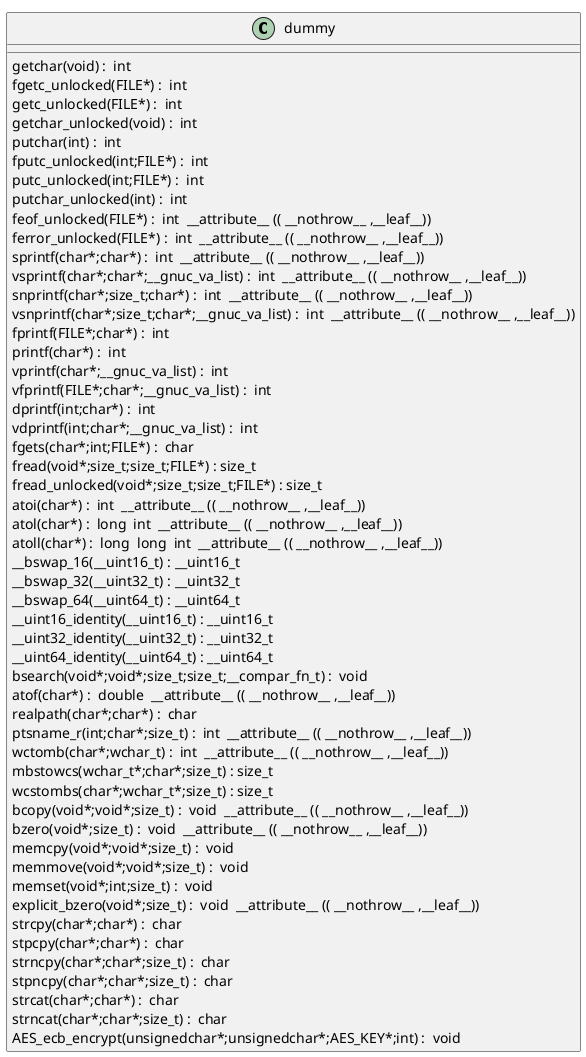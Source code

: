 @startuml
!pragma layout smetana
class dummy {
getchar(void) :  int  [[[./../../.././qc/crypto/aes/aes_ecb.c.html#998]]]
fgetc_unlocked(FILE*) :  int  [[[./../../.././qc/crypto/aes/aes_ecb.c.html#1007]]]
getc_unlocked(FILE*) :  int  [[[./../../.././qc/crypto/aes/aes_ecb.c.html#1017]]]
getchar_unlocked(void) :  int  [[[./../../.././qc/crypto/aes/aes_ecb.c.html#1024]]]
putchar(int) :  int  [[[./../../.././qc/crypto/aes/aes_ecb.c.html#1033]]]
fputc_unlocked(int;FILE*) :  int  [[[./../../.././qc/crypto/aes/aes_ecb.c.html#1042]]]
putc_unlocked(int;FILE*) :  int  [[[./../../.././qc/crypto/aes/aes_ecb.c.html#1052]]]
putchar_unlocked(int) :  int  [[[./../../.././qc/crypto/aes/aes_ecb.c.html#1059]]]
feof_unlocked(FILE*) :  int  __attribute__ (( __nothrow__ ,__leaf__)) [[[./../../.././qc/crypto/aes/aes_ecb.c.html#1065]]]
ferror_unlocked(FILE*) :  int  __attribute__ (( __nothrow__ ,__leaf__)) [[[./../../.././qc/crypto/aes/aes_ecb.c.html#1072]]]
sprintf(char*;char*) :  int  __attribute__ (( __nothrow__ ,__leaf__)) [[[./../../.././qc/crypto/aes/aes_ecb.c.html#1091]]]
vsprintf(char*;char*;__gnuc_va_list) :  int  __attribute__ (( __nothrow__ ,__leaf__)) [[[./../../.././qc/crypto/aes/aes_ecb.c.html#1104]]]
snprintf(char*;size_t;char*) :  int  __attribute__ (( __nothrow__ ,__leaf__)) [[[./../../.././qc/crypto/aes/aes_ecb.c.html#1123]]]
vsnprintf(char*;size_t;char*;__gnuc_va_list) :  int  __attribute__ (( __nothrow__ ,__leaf__)) [[[./../../.././qc/crypto/aes/aes_ecb.c.html#1137]]]
fprintf(FILE*;char*) :  int  [[[./../../.././qc/crypto/aes/aes_ecb.c.html#1158]]]
printf(char*) :  int  [[[./../../.././qc/crypto/aes/aes_ecb.c.html#1165]]]
vprintf(char*;__gnuc_va_list) :  int  [[[./../../.././qc/crypto/aes/aes_ecb.c.html#1177]]]
vfprintf(FILE*;char*;__gnuc_va_list) :  int  [[[./../../.././qc/crypto/aes/aes_ecb.c.html#1187]]]
dprintf(int;char*) :  int  [[[./../../.././qc/crypto/aes/aes_ecb.c.html#1202]]]
vdprintf(int;char*;__gnuc_va_list) :  int  [[[./../../.././qc/crypto/aes/aes_ecb.c.html#1213]]]
fgets(char*;int;FILE*) :  char  [[[./../../.././qc/crypto/aes/aes_ecb.c.html#1232]]]
fread(void*;size_t;size_t;FILE*) : size_t [[[./../../.././qc/crypto/aes/aes_ecb.c.html#1258]]]
fread_unlocked(void*;size_t;size_t;FILE*) : size_t [[[./../../.././qc/crypto/aes/aes_ecb.c.html#1285]]]
atoi(char*) :  int  __attribute__ (( __nothrow__ ,__leaf__)) [[[./../../.././qc/crypto/aes/aes_ecb.c.html#1443]]]
atol(char*) :  long  int  __attribute__ (( __nothrow__ ,__leaf__)) [[[./../../.././qc/crypto/aes/aes_ecb.c.html#1448]]]
atoll(char*) :  long  long  int  __attribute__ (( __nothrow__ ,__leaf__)) [[[./../../.././qc/crypto/aes/aes_ecb.c.html#1455]]]
__bswap_16(__uint16_t) : __uint16_t [[[./../../.././qc/crypto/aes/aes_ecb.c.html#1602]]]
__bswap_32(__uint32_t) : __uint32_t [[[./../../.././qc/crypto/aes/aes_ecb.c.html#1617]]]
__bswap_64(__uint64_t) : __uint64_t [[[./../../.././qc/crypto/aes/aes_ecb.c.html#1627]]]
__uint16_identity(__uint16_t) : __uint16_t [[[./../../.././qc/crypto/aes/aes_ecb.c.html#1639]]]
__uint32_identity(__uint32_t) : __uint32_t [[[./../../.././qc/crypto/aes/aes_ecb.c.html#1645]]]
__uint64_identity(__uint64_t) : __uint64_t [[[./../../.././qc/crypto/aes/aes_ecb.c.html#1651]]]
bsearch(void*;void*;size_t;size_t;__compar_fn_t) :  void  [[[./../../.././qc/crypto/aes/aes_ecb.c.html#2319]]]
atof(char*) :  double  __attribute__ (( __nothrow__ ,__leaf__)) [[[./../../.././qc/crypto/aes/aes_ecb.c.html#1]]]
realpath(char*;char*) :  char  [[[./../../.././qc/crypto/aes/aes_ecb.c.html#1]]]
ptsname_r(int;char*;size_t) :  int  __attribute__ (( __nothrow__ ,__leaf__)) [[[./../../.././qc/crypto/aes/aes_ecb.c.html#1]]]
wctomb(char*;wchar_t) :  int  __attribute__ (( __nothrow__ ,__leaf__)) [[[./../../.././qc/crypto/aes/aes_ecb.c.html#1]]]
mbstowcs(wchar_t*;char*;size_t) : size_t [[[./../../.././qc/crypto/aes/aes_ecb.c.html#1]]]
wcstombs(char*;wchar_t*;size_t) : size_t [[[./../../.././qc/crypto/aes/aes_ecb.c.html#1]]]
bcopy(void*;void*;size_t) :  void  __attribute__ (( __nothrow__ ,__leaf__)) [[[./../../.././qc/crypto/aes/aes_ecb.c.html#1]]]
bzero(void*;size_t) :  void  __attribute__ (( __nothrow__ ,__leaf__)) [[[./../../.././qc/crypto/aes/aes_ecb.c.html#1]]]
memcpy(void*;void*;size_t) :  void  [[[./../../.././qc/crypto/aes/aes_ecb.c.html#1]]]
memmove(void*;void*;size_t) :  void  [[[./../../.././qc/crypto/aes/aes_ecb.c.html#1]]]
memset(void*;int;size_t) :  void  [[[./../../.././qc/crypto/aes/aes_ecb.c.html#1]]]
explicit_bzero(void*;size_t) :  void  __attribute__ (( __nothrow__ ,__leaf__)) [[[./../../.././qc/crypto/aes/aes_ecb.c.html#1]]]
strcpy(char*;char*) :  char  [[[./../../.././qc/crypto/aes/aes_ecb.c.html#1]]]
stpcpy(char*;char*) :  char  [[[./../../.././qc/crypto/aes/aes_ecb.c.html#1]]]
strncpy(char*;char*;size_t) :  char  [[[./../../.././qc/crypto/aes/aes_ecb.c.html#1]]]
stpncpy(char*;char*;size_t) :  char  [[[./../../.././qc/crypto/aes/aes_ecb.c.html#1]]]
strcat(char*;char*) :  char  [[[./../../.././qc/crypto/aes/aes_ecb.c.html#1]]]
strncat(char*;char*;size_t) :  char  [[[./../../.././qc/crypto/aes/aes_ecb.c.html#1]]]
AES_ecb_encrypt(unsignedchar*;unsignedchar*;AES_KEY*;int) :  void  [[[./../../.././qc/crypto/aes/aes_ecb.c.html#1]]]
} 
@enduml
